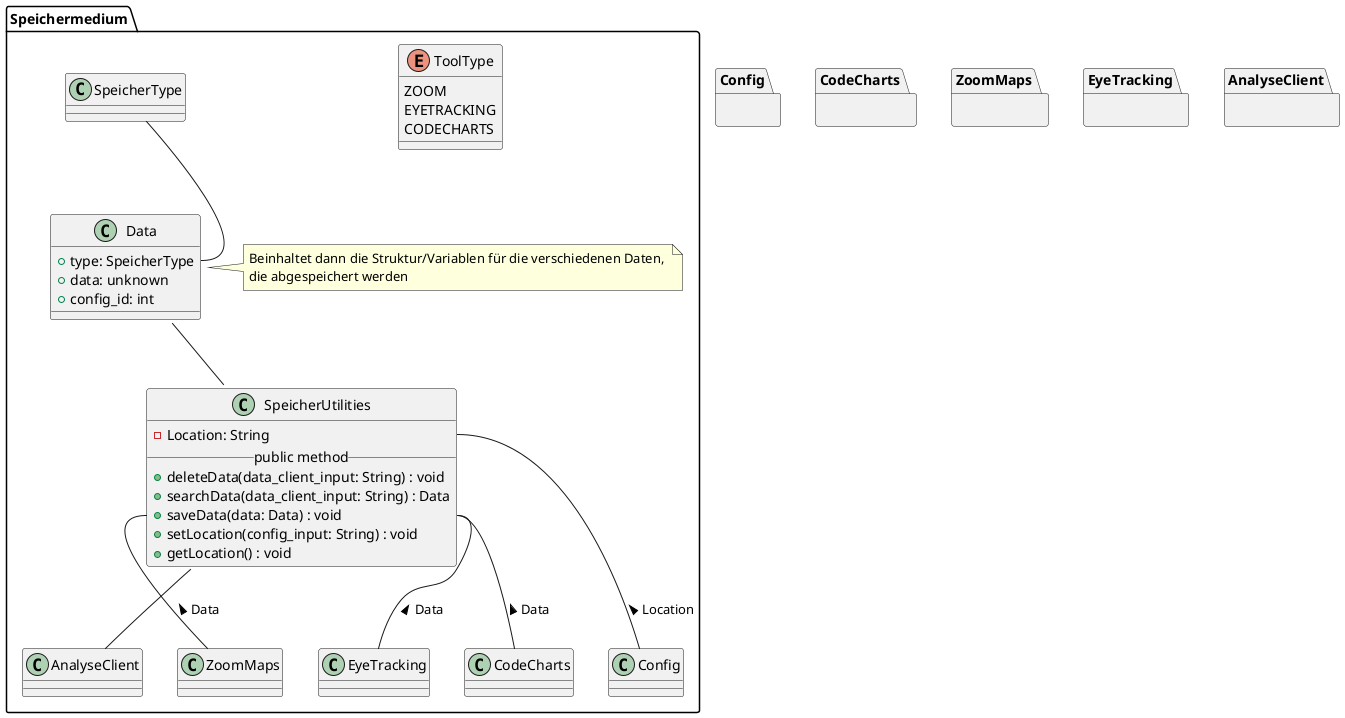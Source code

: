 @startuml speichermedium
' === Speichermedium ===
package Speichermedium {
      ' SpeicherUtilities
      class SpeicherUtilities {
         - Location: String
         __public method__
         + deleteData(data_client_input: String) : void
         + searchData(data_client_input: String) : Data
         + saveData(data: Data) : void
         + setLocation(config_input: String) : void
         + getLocation() : void
     }

      class Data {
         + type: SpeicherType
         + data: unknown
         + config_id: int
      }

      note right of Data
         Beinhaltet dann die Struktur/Variablen für die verschiedenen Daten, 
         die abgespeichert werden
      end note

      ' ToolType
      enum ToolType {
         ZOOM
         EYETRACKING
         CODECHARTS
      }

      ' Interaktionen
      SpeicherType -- Data::type
      Data -- SpeicherUtilities

     ' Andere Module
     SpeicherUtilities::Location -- Config : < Location
     SpeicherUtilities::saveData -- CodeCharts : < Data
     SpeicherUtilities::saveData -- ZoomMaps : < Data
     SpeicherUtilities::saveData -- EyeTracking : < Data
     SpeicherUtilities -- AnalyseClient
}


' Blackboxen / Andere Module
 package Config {}

 package CodeCharts {}

 package ZoomMaps {}

 package EyeTracking {}

 package AnalyseClient {}

@enduml
